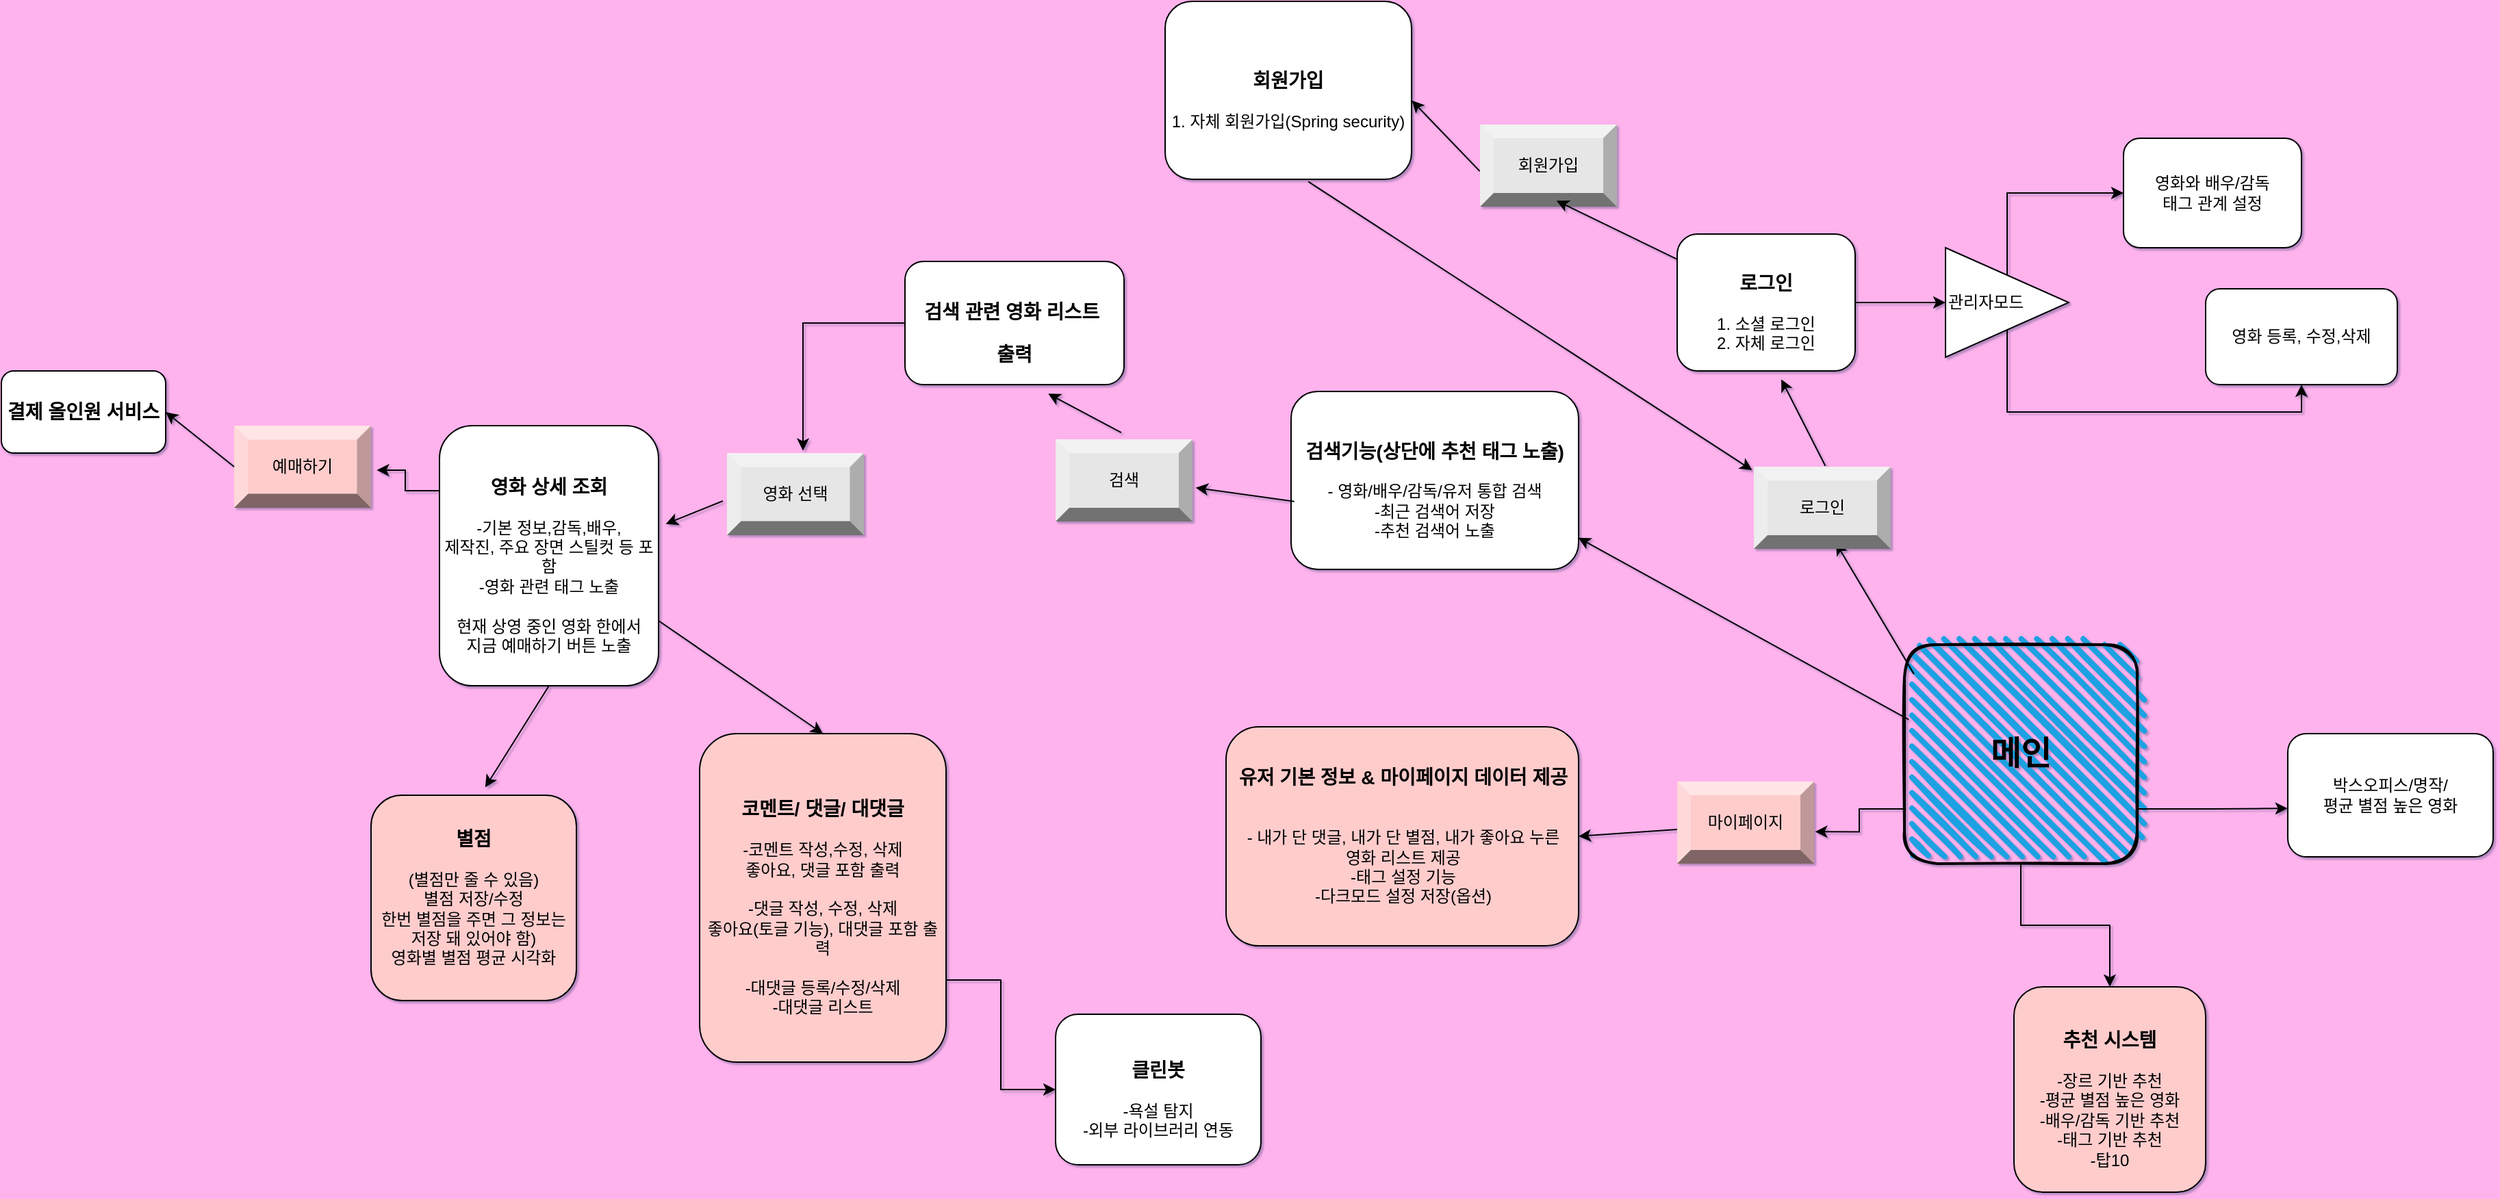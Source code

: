 <mxfile version="27.1.6">
  <diagram name="페이지-1" id="LvskHL0l8MYuoYU3aJJq">
    <mxGraphModel dx="2831" dy="606" grid="1" gridSize="10" guides="1" tooltips="1" connect="1" arrows="1" fold="1" page="1" pageScale="1" pageWidth="827" pageHeight="1169" background="#FFB3ED" math="0" shadow="1">
      <root>
        <mxCell id="0" />
        <mxCell id="1" parent="0" />
        <mxCell id="m5MV5VX6WgENKe0_gjv--46" value="" style="endArrow=classic;html=1;rounded=0;entryX=-0.012;entryY=0.042;entryDx=0;entryDy=0;entryPerimeter=0;exitX=0.581;exitY=1.013;exitDx=0;exitDy=0;exitPerimeter=0;" parent="1" source="m5MV5VX6WgENKe0_gjv--9" target="m5MV5VX6WgENKe0_gjv--7" edge="1">
          <mxGeometry width="50" height="50" relative="1" as="geometry">
            <mxPoint x="-350" y="370" as="sourcePoint" />
            <mxPoint x="-300" y="320" as="targetPoint" />
          </mxGeometry>
        </mxCell>
        <mxCell id="G79Pr9Nb0tBNP9RUXyT_-3" value="&lt;h3&gt;&lt;font&gt;로그인&lt;br&gt;&lt;/font&gt;&lt;/h3&gt;&lt;div&gt;&lt;span style=&quot;background-color: transparent; color: light-dark(rgb(0, 0, 0), rgb(255, 255, 255));&quot;&gt;1. 소셜 로그인&lt;/span&gt;&lt;/div&gt;&lt;div&gt;2. 자체 로그인&lt;/div&gt;" style="rounded=1;whiteSpace=wrap;html=1;" parent="1" vertex="1">
          <mxGeometry x="-86" y="320" width="130" height="100" as="geometry" />
        </mxCell>
        <mxCell id="G79Pr9Nb0tBNP9RUXyT_-9" value="&lt;h3&gt;&lt;font&gt;검색기능(상단에 추천 태그 노출)&lt;/font&gt;&lt;/h3&gt;&lt;div&gt;- 영화/배우/감독/유저 통합 검색&lt;/div&gt;&lt;div&gt;-최근 검색어 저장&lt;/div&gt;&lt;div&gt;-추천 검색어 노출&lt;/div&gt;" style="rounded=1;whiteSpace=wrap;html=1;" parent="1" vertex="1">
          <mxGeometry x="-368" y="435" width="210" height="130" as="geometry" />
        </mxCell>
        <mxCell id="G79Pr9Nb0tBNP9RUXyT_-11" value="&lt;h3&gt;&lt;font&gt;별점&lt;/font&gt;&lt;/h3&gt;&lt;div&gt;&lt;font&gt;(별점만 줄 수 있음)&lt;/font&gt;&lt;/div&gt;&lt;div&gt;별점 저장/수정&lt;/div&gt;&lt;div&gt;한번 별점을 주면 그 정보는 저장 돼 있어야 함)&lt;/div&gt;&lt;div&gt;영화별 별점 평균 시각화&lt;/div&gt;&lt;div&gt;&lt;br&gt;&lt;/div&gt;" style="rounded=1;whiteSpace=wrap;html=1;fillColor=#FFCCCC;" parent="1" vertex="1">
          <mxGeometry x="-1040" y="730" width="150" height="150" as="geometry" />
        </mxCell>
        <mxCell id="G79Pr9Nb0tBNP9RUXyT_-12" value="&lt;h3&gt;&lt;font&gt;추천 시스템&lt;/font&gt;&lt;/h3&gt;&lt;div&gt;-장르 기반 추천&lt;/div&gt;&lt;div&gt;-평균 별점 높은 영화&lt;/div&gt;&lt;div&gt;-배우/감독 기반 추천&lt;/div&gt;&lt;div&gt;&lt;font&gt;-태그 기반 추천&lt;/font&gt;&lt;/div&gt;&lt;div&gt;-탑10&lt;/div&gt;" style="rounded=1;whiteSpace=wrap;html=1;fillColor=#FFCCCC;" parent="1" vertex="1">
          <mxGeometry x="160" y="870" width="140" height="150" as="geometry" />
        </mxCell>
        <mxCell id="G79Pr9Nb0tBNP9RUXyT_-13" value="&lt;h3&gt;&lt;font&gt;클린봇&lt;/font&gt;&lt;/h3&gt;&lt;div&gt;-욕설 탐지&lt;/div&gt;&lt;div&gt;-외부 라이브러리 연동&lt;/div&gt;" style="rounded=1;whiteSpace=wrap;html=1;" parent="1" vertex="1">
          <mxGeometry x="-540" y="890" width="150" height="110" as="geometry" />
        </mxCell>
        <mxCell id="m5MV5VX6WgENKe0_gjv--43" style="edgeStyle=orthogonalEdgeStyle;rounded=0;orthogonalLoop=1;jettySize=auto;html=1;exitX=0.5;exitY=1;exitDx=0;exitDy=0;entryX=0.5;entryY=0;entryDx=0;entryDy=0;" parent="1" source="G79Pr9Nb0tBNP9RUXyT_-14" target="G79Pr9Nb0tBNP9RUXyT_-12" edge="1">
          <mxGeometry relative="1" as="geometry" />
        </mxCell>
        <mxCell id="G79Pr9Nb0tBNP9RUXyT_-14" value="&lt;h1&gt;메인&lt;/h1&gt;" style="rounded=1;whiteSpace=wrap;html=1;strokeWidth=2;fillWeight=4;hachureGap=8;hachureAngle=45;fillColor=#1ba1e2;sketch=1;" parent="1" vertex="1">
          <mxGeometry x="80" y="620" width="170" height="160" as="geometry" />
        </mxCell>
        <mxCell id="G79Pr9Nb0tBNP9RUXyT_-15" value="" style="endArrow=classic;html=1;rounded=0;exitX=0.041;exitY=0.134;exitDx=0;exitDy=0;exitPerimeter=0;entryX=0.599;entryY=0.928;entryDx=0;entryDy=0;entryPerimeter=0;" parent="1" source="G79Pr9Nb0tBNP9RUXyT_-14" target="m5MV5VX6WgENKe0_gjv--7" edge="1">
          <mxGeometry width="50" height="50" relative="1" as="geometry">
            <mxPoint x="-40" y="560" as="sourcePoint" />
            <mxPoint x="50" y="550" as="targetPoint" />
          </mxGeometry>
        </mxCell>
        <mxCell id="G79Pr9Nb0tBNP9RUXyT_-16" value="" style="endArrow=classic;html=1;rounded=0;entryX=0.999;entryY=0.822;entryDx=0;entryDy=0;entryPerimeter=0;exitX=0.018;exitY=0.342;exitDx=0;exitDy=0;exitPerimeter=0;" parent="1" source="G79Pr9Nb0tBNP9RUXyT_-14" target="G79Pr9Nb0tBNP9RUXyT_-9" edge="1">
          <mxGeometry width="50" height="50" relative="1" as="geometry">
            <mxPoint x="10" y="670" as="sourcePoint" />
            <mxPoint x="60" y="620" as="targetPoint" />
          </mxGeometry>
        </mxCell>
        <mxCell id="G79Pr9Nb0tBNP9RUXyT_-17" value="영화 등록, 수정,삭제" style="rounded=1;whiteSpace=wrap;html=1;" parent="1" vertex="1">
          <mxGeometry x="300" y="360" width="140" height="70" as="geometry" />
        </mxCell>
        <mxCell id="m5MV5VX6WgENKe0_gjv--1" value="&lt;h3&gt;영화 상세 조회&lt;/h3&gt;&lt;div&gt;-기본 정보,감독,배우,&lt;/div&gt;&lt;div&gt;제작진, 주요 장면 스틸컷 등 포함&lt;/div&gt;&lt;div&gt;-영화 관련 태그 노출&lt;/div&gt;&lt;div&gt;&lt;br&gt;&lt;/div&gt;&lt;div&gt;현재 상영 중인 영화 한에서&lt;/div&gt;&lt;div&gt;지금 예매하기 버튼 노출&lt;/div&gt;" style="rounded=1;whiteSpace=wrap;html=1;" parent="1" vertex="1">
          <mxGeometry x="-990" y="460" width="160" height="190" as="geometry" />
        </mxCell>
        <mxCell id="m5MV5VX6WgENKe0_gjv--2" value="영화와 배우/감독&lt;div&gt;태그 관계 설정&lt;/div&gt;" style="rounded=1;whiteSpace=wrap;html=1;" parent="1" vertex="1">
          <mxGeometry x="240" y="250" width="130" height="80" as="geometry" />
        </mxCell>
        <mxCell id="m5MV5VX6WgENKe0_gjv--3" value="박스오피스/명작/&lt;div&gt;평균 별점 높은 영화&lt;/div&gt;" style="rounded=1;whiteSpace=wrap;html=1;" parent="1" vertex="1">
          <mxGeometry x="360" y="685" width="150" height="90" as="geometry" />
        </mxCell>
        <mxCell id="m5MV5VX6WgENKe0_gjv--42" style="edgeStyle=orthogonalEdgeStyle;rounded=0;orthogonalLoop=1;jettySize=auto;html=1;exitX=1;exitY=0.75;exitDx=0;exitDy=0;entryX=0;entryY=0.5;entryDx=0;entryDy=0;" parent="1" source="m5MV5VX6WgENKe0_gjv--4" target="G79Pr9Nb0tBNP9RUXyT_-13" edge="1">
          <mxGeometry relative="1" as="geometry" />
        </mxCell>
        <mxCell id="m5MV5VX6WgENKe0_gjv--4" value="&lt;h3&gt;코멘트/ 댓글/ 대댓글&lt;/h3&gt;&lt;div&gt;-코멘트 작성,&lt;span style=&quot;background-color: transparent; color: light-dark(rgb(0, 0, 0), rgb(255, 255, 255));&quot;&gt;수정, 삭제&lt;/span&gt;&lt;/div&gt;&lt;div&gt;좋아요, 댓글 포함 출력&lt;/div&gt;&lt;div&gt;&lt;br&gt;&lt;/div&gt;&lt;div&gt;-댓글 작성, 수정, 삭제&lt;/div&gt;&lt;div&gt;&lt;span style=&quot;background-color: transparent; color: light-dark(rgb(0, 0, 0), rgb(255, 255, 255));&quot;&gt;좋아요(토글 기능)&lt;/span&gt;, 대댓글 포함 출력&lt;/div&gt;&lt;div&gt;&lt;br&gt;&lt;/div&gt;&lt;div&gt;-대댓글 등록/수정/삭제&lt;/div&gt;&lt;div&gt;-대댓글 리스트&lt;/div&gt;" style="rounded=1;whiteSpace=wrap;html=1;fillColor=#FFCCCC;" parent="1" vertex="1">
          <mxGeometry x="-800" y="685" width="180" height="240" as="geometry" />
        </mxCell>
        <mxCell id="m5MV5VX6WgENKe0_gjv--5" value="&lt;h3&gt;유저 기본 정보 &amp;amp; 마이페이지 데이터 제공&lt;/h3&gt;&lt;div&gt;&lt;br&gt;&lt;/div&gt;&lt;div&gt;- 내가 단 댓글, 내가 단 별점, 내가 좋아요 누른&lt;/div&gt;&lt;div&gt;영화 리스트 제공&lt;/div&gt;&lt;div&gt;-태그 설정 기능&lt;/div&gt;&lt;div&gt;-다크모드 설정 저장(옵션)&lt;/div&gt;&lt;div&gt;&lt;br&gt;&lt;/div&gt;" style="rounded=1;whiteSpace=wrap;html=1;fillColor=#FFCCCC;" parent="1" vertex="1">
          <mxGeometry x="-415.5" y="680" width="257.5" height="160" as="geometry" />
        </mxCell>
        <mxCell id="m5MV5VX6WgENKe0_gjv--6" value="&lt;h3&gt;결제 올인원 서비스&lt;/h3&gt;" style="rounded=1;whiteSpace=wrap;html=1;" parent="1" vertex="1">
          <mxGeometry x="-1310" y="420" width="120" height="60" as="geometry" />
        </mxCell>
        <mxCell id="m5MV5VX6WgENKe0_gjv--7" value="로그인" style="labelPosition=center;verticalLabelPosition=middle;align=center;html=1;shape=mxgraph.basic.shaded_button;dx=10;fillColor=#E6E6E6;strokeColor=none;whiteSpace=wrap;" parent="1" vertex="1">
          <mxGeometry x="-30" y="490" width="100" height="60" as="geometry" />
        </mxCell>
        <mxCell id="m5MV5VX6WgENKe0_gjv--8" value="" style="endArrow=classic;html=1;rounded=0;exitX=0.522;exitY=-0.011;exitDx=0;exitDy=0;exitPerimeter=0;entryX=0.585;entryY=1.062;entryDx=0;entryDy=0;entryPerimeter=0;" parent="1" source="m5MV5VX6WgENKe0_gjv--7" target="G79Pr9Nb0tBNP9RUXyT_-3" edge="1">
          <mxGeometry width="50" height="50" relative="1" as="geometry">
            <mxPoint x="-110" y="620" as="sourcePoint" />
            <mxPoint x="-60" y="570" as="targetPoint" />
          </mxGeometry>
        </mxCell>
        <mxCell id="m5MV5VX6WgENKe0_gjv--9" value="&lt;h3&gt;회원가입&lt;/h3&gt;&lt;div&gt;&lt;div&gt;1. 자체 회원가입(Spring security)&lt;/div&gt;&lt;/div&gt;" style="rounded=1;whiteSpace=wrap;html=1;" parent="1" vertex="1">
          <mxGeometry x="-460" y="150" width="180" height="130" as="geometry" />
        </mxCell>
        <mxCell id="m5MV5VX6WgENKe0_gjv--10" value="회원가입" style="labelPosition=center;verticalLabelPosition=middle;align=center;html=1;shape=mxgraph.basic.shaded_button;dx=10;fillColor=#E6E6E6;strokeColor=none;whiteSpace=wrap;" parent="1" vertex="1">
          <mxGeometry x="-230" y="240" width="100" height="60" as="geometry" />
        </mxCell>
        <mxCell id="m5MV5VX6WgENKe0_gjv--11" value="" style="endArrow=classic;html=1;rounded=0;entryX=0.559;entryY=0.927;entryDx=0;entryDy=0;entryPerimeter=0;" parent="1" source="G79Pr9Nb0tBNP9RUXyT_-3" target="m5MV5VX6WgENKe0_gjv--10" edge="1">
          <mxGeometry width="50" height="50" relative="1" as="geometry">
            <mxPoint x="-210" y="330" as="sourcePoint" />
            <mxPoint x="-160" y="280" as="targetPoint" />
          </mxGeometry>
        </mxCell>
        <mxCell id="m5MV5VX6WgENKe0_gjv--12" value="" style="endArrow=classic;html=1;rounded=0;entryX=1.001;entryY=0.557;entryDx=0;entryDy=0;exitX=-0.002;exitY=0.568;exitDx=0;exitDy=0;exitPerimeter=0;entryPerimeter=0;" parent="1" source="m5MV5VX6WgENKe0_gjv--10" target="m5MV5VX6WgENKe0_gjv--9" edge="1">
          <mxGeometry width="50" height="50" relative="1" as="geometry">
            <mxPoint x="-210" y="240" as="sourcePoint" />
            <mxPoint x="-60" y="210" as="targetPoint" />
          </mxGeometry>
        </mxCell>
        <mxCell id="m5MV5VX6WgENKe0_gjv--13" value="" style="endArrow=classic;html=1;rounded=0;exitX=0.011;exitY=0.618;exitDx=0;exitDy=0;exitPerimeter=0;entryX=1.024;entryY=0.589;entryDx=0;entryDy=0;entryPerimeter=0;" parent="1" source="G79Pr9Nb0tBNP9RUXyT_-9" target="m5MV5VX6WgENKe0_gjv--18" edge="1">
          <mxGeometry width="50" height="50" relative="1" as="geometry">
            <mxPoint x="-490" y="620" as="sourcePoint" />
            <mxPoint x="-440" y="570" as="targetPoint" />
          </mxGeometry>
        </mxCell>
        <mxCell id="m5MV5VX6WgENKe0_gjv--14" value="" style="endArrow=classic;html=1;rounded=0;exitX=0.5;exitY=1;exitDx=0;exitDy=0;entryX=0.556;entryY=-0.038;entryDx=0;entryDy=0;entryPerimeter=0;" parent="1" source="m5MV5VX6WgENKe0_gjv--1" target="G79Pr9Nb0tBNP9RUXyT_-11" edge="1">
          <mxGeometry width="50" height="50" relative="1" as="geometry">
            <mxPoint x="-510" y="670" as="sourcePoint" />
            <mxPoint x="-460" y="620" as="targetPoint" />
          </mxGeometry>
        </mxCell>
        <mxCell id="m5MV5VX6WgENKe0_gjv--15" value="영화 선택" style="labelPosition=center;verticalLabelPosition=middle;align=center;html=1;shape=mxgraph.basic.shaded_button;dx=10.26;fillColor=#E6E6E6;strokeColor=none;whiteSpace=wrap;" parent="1" vertex="1">
          <mxGeometry x="-780" y="480" width="100" height="60" as="geometry" />
        </mxCell>
        <mxCell id="m5MV5VX6WgENKe0_gjv--22" value="" style="edgeStyle=orthogonalEdgeStyle;rounded=0;orthogonalLoop=1;jettySize=auto;html=1;entryX=0.555;entryY=-0.029;entryDx=0;entryDy=0;entryPerimeter=0;" parent="1" source="m5MV5VX6WgENKe0_gjv--16" target="m5MV5VX6WgENKe0_gjv--15" edge="1">
          <mxGeometry relative="1" as="geometry">
            <mxPoint x="-770" y="385" as="targetPoint" />
          </mxGeometry>
        </mxCell>
        <mxCell id="m5MV5VX6WgENKe0_gjv--16" value="&lt;br&gt;&lt;h3&gt;검색 관련 영화 리스트&amp;nbsp;&lt;/h3&gt;&lt;h3&gt;출력&lt;/h3&gt;" style="rounded=1;whiteSpace=wrap;html=1;" parent="1" vertex="1">
          <mxGeometry x="-650" y="340" width="160" height="90" as="geometry" />
        </mxCell>
        <mxCell id="m5MV5VX6WgENKe0_gjv--19" value="" style="endArrow=classic;html=1;rounded=0;entryX=0.654;entryY=1.074;entryDx=0;entryDy=0;entryPerimeter=0;exitX=0.48;exitY=-0.082;exitDx=0;exitDy=0;exitPerimeter=0;" parent="1" source="m5MV5VX6WgENKe0_gjv--18" target="m5MV5VX6WgENKe0_gjv--16" edge="1">
          <mxGeometry width="50" height="50" relative="1" as="geometry">
            <mxPoint x="-430" y="490" as="sourcePoint" />
            <mxPoint x="-380" y="440" as="targetPoint" />
          </mxGeometry>
        </mxCell>
        <mxCell id="m5MV5VX6WgENKe0_gjv--23" value="" style="endArrow=classic;html=1;rounded=0;entryX=1.033;entryY=0.378;entryDx=0;entryDy=0;entryPerimeter=0;" parent="1" target="m5MV5VX6WgENKe0_gjv--1" edge="1">
          <mxGeometry width="50" height="50" relative="1" as="geometry">
            <mxPoint x="-783" y="515" as="sourcePoint" />
            <mxPoint x="-733" y="465" as="targetPoint" />
          </mxGeometry>
        </mxCell>
        <mxCell id="m5MV5VX6WgENKe0_gjv--24" value="" style="endArrow=classic;html=1;rounded=0;entryX=0.5;entryY=0;entryDx=0;entryDy=0;exitX=1;exitY=0.75;exitDx=0;exitDy=0;" parent="1" source="m5MV5VX6WgENKe0_gjv--1" target="m5MV5VX6WgENKe0_gjv--4" edge="1">
          <mxGeometry width="50" height="50" relative="1" as="geometry">
            <mxPoint x="-920" y="610" as="sourcePoint" />
            <mxPoint x="-870" y="560" as="targetPoint" />
          </mxGeometry>
        </mxCell>
        <mxCell id="m5MV5VX6WgENKe0_gjv--27" value="" style="endArrow=classic;html=1;rounded=0;" parent="1" target="m5MV5VX6WgENKe0_gjv--28" edge="1">
          <mxGeometry width="50" height="50" relative="1" as="geometry">
            <mxPoint x="44" y="370" as="sourcePoint" />
            <mxPoint x="130" y="380" as="targetPoint" />
          </mxGeometry>
        </mxCell>
        <mxCell id="m5MV5VX6WgENKe0_gjv--31" style="edgeStyle=orthogonalEdgeStyle;rounded=0;orthogonalLoop=1;jettySize=auto;html=1;exitX=0.5;exitY=1;exitDx=0;exitDy=0;entryX=0.5;entryY=1;entryDx=0;entryDy=0;" parent="1" source="m5MV5VX6WgENKe0_gjv--28" target="G79Pr9Nb0tBNP9RUXyT_-17" edge="1">
          <mxGeometry relative="1" as="geometry">
            <Array as="points">
              <mxPoint x="155" y="450" />
              <mxPoint x="370" y="450" />
            </Array>
          </mxGeometry>
        </mxCell>
        <mxCell id="m5MV5VX6WgENKe0_gjv--32" style="edgeStyle=orthogonalEdgeStyle;rounded=0;orthogonalLoop=1;jettySize=auto;html=1;exitX=0.5;exitY=0;exitDx=0;exitDy=0;entryX=0;entryY=0.5;entryDx=0;entryDy=0;" parent="1" source="m5MV5VX6WgENKe0_gjv--28" target="m5MV5VX6WgENKe0_gjv--2" edge="1">
          <mxGeometry relative="1" as="geometry">
            <Array as="points">
              <mxPoint x="155" y="290" />
            </Array>
          </mxGeometry>
        </mxCell>
        <mxCell id="m5MV5VX6WgENKe0_gjv--28" value="관리자모드" style="triangle;whiteSpace=wrap;html=1;align=left;" parent="1" vertex="1">
          <mxGeometry x="110" y="330" width="90" height="80" as="geometry" />
        </mxCell>
        <mxCell id="m5MV5VX6WgENKe0_gjv--35" value="예매하기" style="labelPosition=center;verticalLabelPosition=middle;align=center;html=1;shape=mxgraph.basic.shaded_button;dx=10.26;fillColor=#FFCCCC;strokeColor=none;whiteSpace=wrap;" parent="1" vertex="1">
          <mxGeometry x="-1140" y="460" width="100" height="60" as="geometry" />
        </mxCell>
        <mxCell id="m5MV5VX6WgENKe0_gjv--36" style="edgeStyle=orthogonalEdgeStyle;rounded=0;orthogonalLoop=1;jettySize=auto;html=1;exitX=0;exitY=0.25;exitDx=0;exitDy=0;entryX=1.042;entryY=0.541;entryDx=0;entryDy=0;entryPerimeter=0;" parent="1" source="m5MV5VX6WgENKe0_gjv--1" target="m5MV5VX6WgENKe0_gjv--35" edge="1">
          <mxGeometry relative="1" as="geometry">
            <Array as="points">
              <mxPoint x="-1015" y="507" />
              <mxPoint x="-1015" y="493" />
            </Array>
          </mxGeometry>
        </mxCell>
        <mxCell id="m5MV5VX6WgENKe0_gjv--37" value="" style="endArrow=classic;html=1;rounded=0;entryX=1;entryY=0.5;entryDx=0;entryDy=0;" parent="1" target="m5MV5VX6WgENKe0_gjv--6" edge="1">
          <mxGeometry width="50" height="50" relative="1" as="geometry">
            <mxPoint x="-1140" y="490" as="sourcePoint" />
            <mxPoint x="-1090" y="440" as="targetPoint" />
          </mxGeometry>
        </mxCell>
        <mxCell id="m5MV5VX6WgENKe0_gjv--41" style="edgeStyle=orthogonalEdgeStyle;rounded=0;orthogonalLoop=1;jettySize=auto;html=1;exitX=1;exitY=0.75;exitDx=0;exitDy=0;entryX=-0.001;entryY=0.607;entryDx=0;entryDy=0;entryPerimeter=0;" parent="1" source="G79Pr9Nb0tBNP9RUXyT_-14" target="m5MV5VX6WgENKe0_gjv--3" edge="1">
          <mxGeometry relative="1" as="geometry" />
        </mxCell>
        <mxCell id="m5MV5VX6WgENKe0_gjv--18" value="검색" style="labelPosition=center;verticalLabelPosition=middle;align=center;html=1;shape=mxgraph.basic.shaded_button;dx=10;fillColor=#E6E6E6;strokeColor=none;whiteSpace=wrap;" parent="1" vertex="1">
          <mxGeometry x="-540" y="470" width="100" height="60" as="geometry" />
        </mxCell>
        <mxCell id="m5MV5VX6WgENKe0_gjv--48" value="마이페이지" style="labelPosition=center;verticalLabelPosition=middle;align=center;html=1;shape=mxgraph.basic.shaded_button;dx=10;fillColor=#FFCCCC;strokeColor=none;whiteSpace=wrap;" parent="1" vertex="1">
          <mxGeometry x="-86" y="720" width="100" height="60" as="geometry" />
        </mxCell>
        <mxCell id="m5MV5VX6WgENKe0_gjv--49" style="edgeStyle=orthogonalEdgeStyle;rounded=0;orthogonalLoop=1;jettySize=auto;html=1;exitX=0;exitY=0.75;exitDx=0;exitDy=0;entryX=1.007;entryY=0.611;entryDx=0;entryDy=0;entryPerimeter=0;" parent="1" source="G79Pr9Nb0tBNP9RUXyT_-14" target="m5MV5VX6WgENKe0_gjv--48" edge="1">
          <mxGeometry relative="1" as="geometry" />
        </mxCell>
        <mxCell id="m5MV5VX6WgENKe0_gjv--50" value="" style="endArrow=classic;html=1;rounded=0;entryX=1;entryY=0.5;entryDx=0;entryDy=0;" parent="1" target="m5MV5VX6WgENKe0_gjv--5" edge="1">
          <mxGeometry width="50" height="50" relative="1" as="geometry">
            <mxPoint x="-86" y="755" as="sourcePoint" />
            <mxPoint x="-36" y="705" as="targetPoint" />
          </mxGeometry>
        </mxCell>
      </root>
    </mxGraphModel>
  </diagram>
</mxfile>
